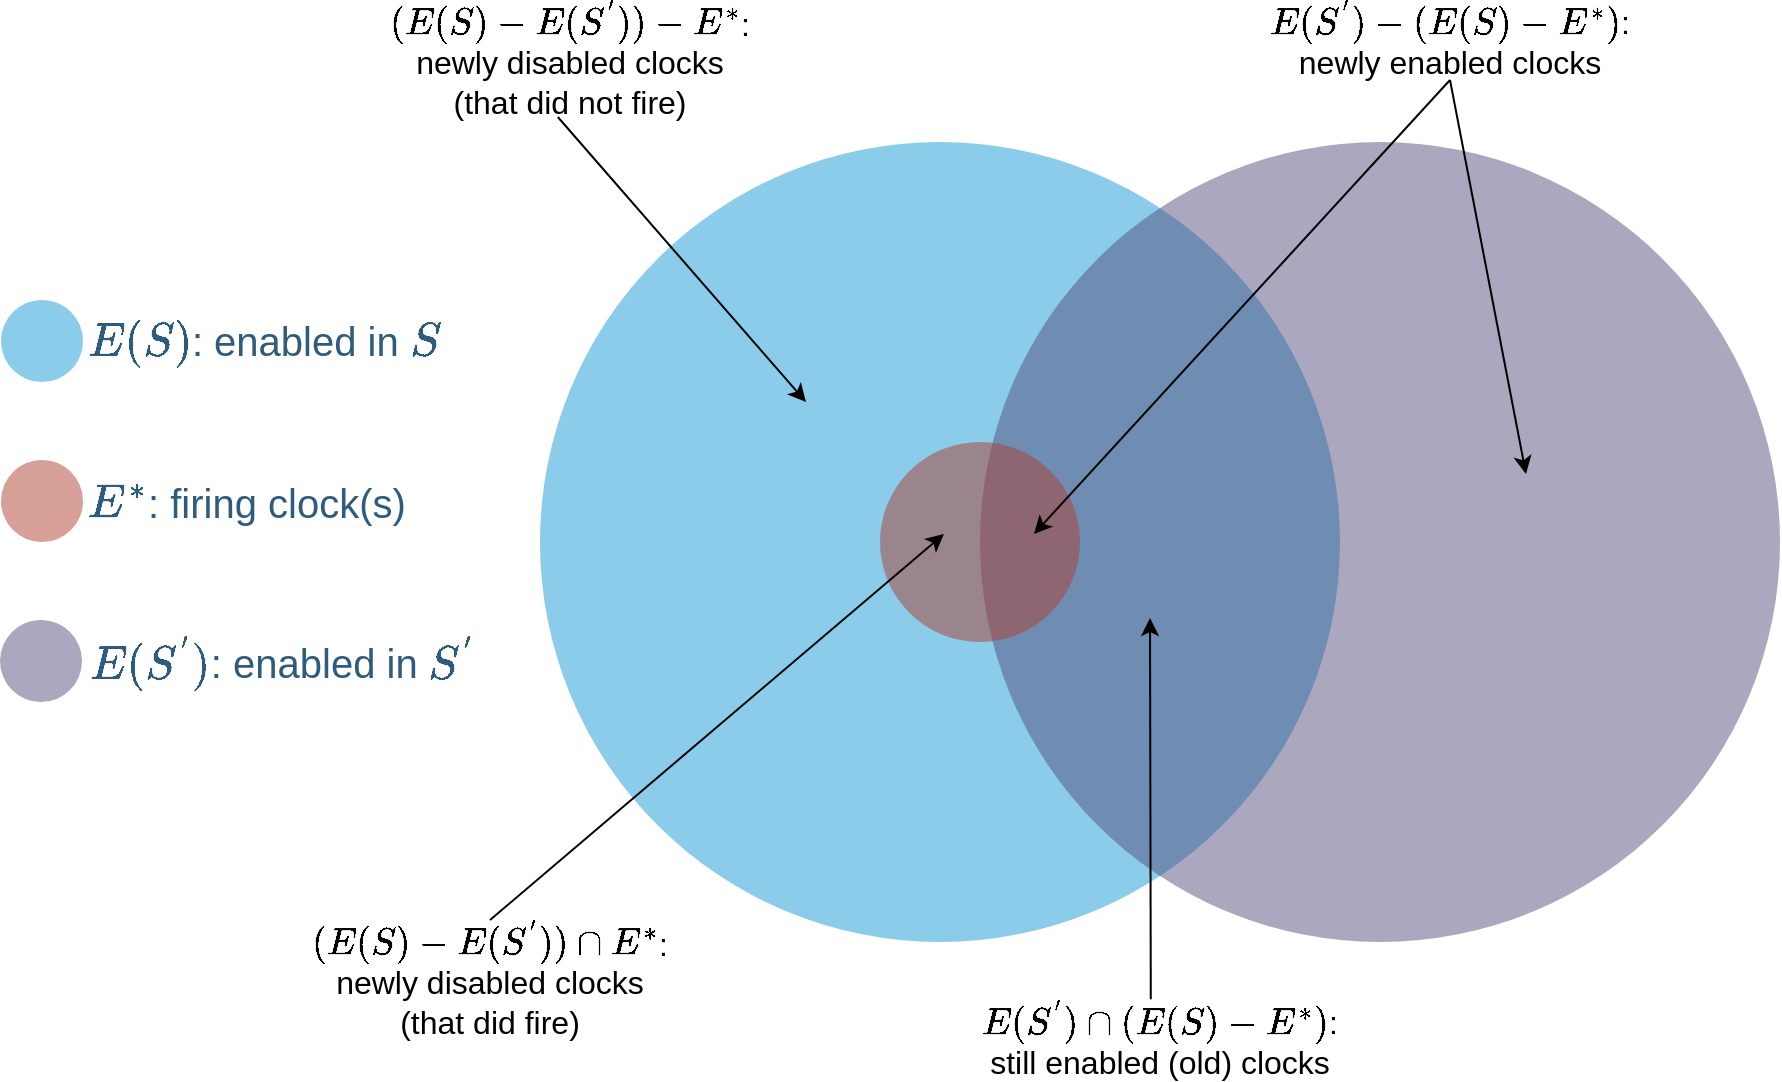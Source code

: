 <mxfile version="24.1.0" type="device">
  <diagram id="3228e29e-7158-1315-38df-8450db1d8a1d" name="Page-1">
    <mxGraphModel dx="2174" dy="1421" grid="1" gridSize="10" guides="1" tooltips="1" connect="1" arrows="1" fold="1" page="1" pageScale="1" pageWidth="1169" pageHeight="827" background="none" math="1" shadow="0">
      <root>
        <mxCell id="0" />
        <mxCell id="1" parent="0" />
        <mxCell id="21653" value="" style="ellipse;whiteSpace=wrap;html=1;aspect=fixed;rounded=1;shadow=0;glass=0;labelBackgroundColor=none;strokeColor=none;strokeWidth=2;fillColor=#1699D3;gradientColor=none;fontFamily=Helvetica;fontSize=25;fontColor=#2F5B7C;align=left;opacity=50;labelPosition=right;verticalLabelPosition=middle;verticalAlign=middle;" parent="1" vertex="1">
          <mxGeometry x="60.5" y="240" width="41" height="41" as="geometry" />
        </mxCell>
        <mxCell id="21655" value="" style="ellipse;whiteSpace=wrap;html=1;aspect=fixed;rounded=1;shadow=0;glass=0;labelBackgroundColor=none;strokeColor=none;strokeWidth=2;fillColor=#56517E;gradientColor=none;fontFamily=Helvetica;fontSize=25;fontColor=#2F5B7C;align=left;opacity=50;labelPosition=right;verticalLabelPosition=middle;verticalAlign=middle;" parent="1" vertex="1">
          <mxGeometry x="60" y="400" width="41" height="41" as="geometry" />
        </mxCell>
        <mxCell id="21657" value="" style="ellipse;whiteSpace=wrap;html=1;aspect=fixed;rounded=1;shadow=0;glass=0;labelBackgroundColor=none;strokeColor=none;strokeWidth=2;fillColor=#AE4132;gradientColor=none;fontFamily=Helvetica;fontSize=25;fontColor=#2F5B7C;align=left;opacity=50;labelPosition=right;verticalLabelPosition=middle;verticalAlign=middle;" parent="1" vertex="1">
          <mxGeometry x="60.5" y="320" width="41" height="41" as="geometry" />
        </mxCell>
        <mxCell id="21661" value="" style="ellipse;whiteSpace=wrap;html=1;aspect=fixed;rounded=1;shadow=0;glass=0;labelBackgroundColor=#FFFFFF;strokeColor=none;strokeWidth=2;fillColor=#1699D3;gradientColor=none;fontFamily=Helvetica;fontSize=25;fontColor=#2F5B7C;align=left;opacity=50;" parent="1" vertex="1">
          <mxGeometry x="329.996" y="161" width="400" height="400" as="geometry" />
        </mxCell>
        <mxCell id="21662" value="" style="ellipse;whiteSpace=wrap;html=1;aspect=fixed;rounded=1;shadow=0;glass=0;labelBackgroundColor=#FFFFFF;strokeColor=none;strokeWidth=2;fillColor=#56517E;gradientColor=none;fontFamily=Helvetica;fontSize=25;fontColor=#2F5B7C;align=left;opacity=50;" parent="1" vertex="1">
          <mxGeometry x="550" y="160.998" width="400" height="400" as="geometry" />
        </mxCell>
        <mxCell id="21663" value="" style="ellipse;whiteSpace=wrap;html=1;aspect=fixed;rounded=1;shadow=0;glass=0;labelBackgroundColor=#FFFFFF;strokeColor=none;strokeWidth=2;fillColor=#AE4132;gradientColor=none;fontFamily=Helvetica;fontSize=25;fontColor=#2F5B7C;align=left;opacity=50;" parent="1" vertex="1">
          <mxGeometry x="499.995" y="311.0" width="100" height="100" as="geometry" />
        </mxCell>
        <mxCell id="RTXxixA2YnRlsQULsE_I-21685" value="&lt;font style=&quot;font-size: 16px;&quot;&gt;\((E(S)-E(S^{&#39;}))-E^{*}\): newly disabled clocks &lt;br&gt;(that did not fire)&lt;/font&gt;" style="text;html=1;align=center;verticalAlign=middle;whiteSpace=wrap;rounded=0;" parent="1" vertex="1">
          <mxGeometry x="240" y="90" width="210" height="60" as="geometry" />
        </mxCell>
        <mxCell id="RTXxixA2YnRlsQULsE_I-21690" value="" style="endArrow=classic;html=1;rounded=0;exitX=0.471;exitY=0.975;exitDx=0;exitDy=0;exitPerimeter=0;strokeWidth=1;" parent="1" source="RTXxixA2YnRlsQULsE_I-21685" edge="1">
          <mxGeometry width="50" height="50" relative="1" as="geometry">
            <mxPoint x="510" y="350" as="sourcePoint" />
            <mxPoint x="463" y="291" as="targetPoint" />
          </mxGeometry>
        </mxCell>
        <mxCell id="RTXxixA2YnRlsQULsE_I-21691" value="&lt;font style=&quot;font-size: 16px;&quot;&gt;\(E(S^{&#39;})-(E(S)-E^{*}) \): newly enabled clocks&lt;/font&gt;" style="text;html=1;align=center;verticalAlign=middle;whiteSpace=wrap;rounded=0;" parent="1" vertex="1">
          <mxGeometry x="680" y="90" width="210" height="40" as="geometry" />
        </mxCell>
        <mxCell id="RTXxixA2YnRlsQULsE_I-21692" value="" style="endArrow=classic;html=1;rounded=0;exitX=0.5;exitY=1;exitDx=0;exitDy=0;strokeWidth=1;" parent="1" source="RTXxixA2YnRlsQULsE_I-21691" edge="1">
          <mxGeometry width="50" height="50" relative="1" as="geometry">
            <mxPoint x="309" y="149" as="sourcePoint" />
            <mxPoint x="577" y="357" as="targetPoint" />
          </mxGeometry>
        </mxCell>
        <mxCell id="RTXxixA2YnRlsQULsE_I-21693" value="" style="endArrow=classic;html=1;rounded=0;exitX=0.5;exitY=1;exitDx=0;exitDy=0;strokeWidth=1;" parent="1" source="RTXxixA2YnRlsQULsE_I-21691" edge="1">
          <mxGeometry width="50" height="50" relative="1" as="geometry">
            <mxPoint x="775" y="130" as="sourcePoint" />
            <mxPoint x="823" y="327" as="targetPoint" />
          </mxGeometry>
        </mxCell>
        <mxCell id="RTXxixA2YnRlsQULsE_I-21694" value="&lt;font style=&quot;font-size: 16px;&quot;&gt;\(E(S^{&#39;})\cap(E(S)-E^{*})\): still enabled (old) clocks&lt;/font&gt;" style="text;html=1;align=center;verticalAlign=middle;whiteSpace=wrap;rounded=0;" parent="1" vertex="1">
          <mxGeometry x="540" y="590" width="200" height="40" as="geometry" />
        </mxCell>
        <mxCell id="RTXxixA2YnRlsQULsE_I-21695" value="" style="endArrow=classic;html=1;rounded=0;exitX=0.477;exitY=-0.01;exitDx=0;exitDy=0;exitPerimeter=0;strokeWidth=1;" parent="1" source="RTXxixA2YnRlsQULsE_I-21694" edge="1">
          <mxGeometry width="50" height="50" relative="1" as="geometry">
            <mxPoint x="349" y="139" as="sourcePoint" />
            <mxPoint x="635" y="399" as="targetPoint" />
          </mxGeometry>
        </mxCell>
        <mxCell id="RTXxixA2YnRlsQULsE_I-21696" value="&lt;font style=&quot;font-size: 16px;&quot;&gt;\((E(S)-E(S^{&#39;}))\cap E^{*}\): newly disabled clocks &lt;br&gt;(that did fire)&lt;/font&gt;" style="text;html=1;align=center;verticalAlign=middle;whiteSpace=wrap;rounded=0;" parent="1" vertex="1">
          <mxGeometry x="200" y="550" width="210" height="60" as="geometry" />
        </mxCell>
        <mxCell id="RTXxixA2YnRlsQULsE_I-21697" value="" style="endArrow=classic;html=1;rounded=0;exitX=0.5;exitY=0;exitDx=0;exitDy=0;strokeWidth=1;" parent="1" source="RTXxixA2YnRlsQULsE_I-21696" edge="1">
          <mxGeometry width="50" height="50" relative="1" as="geometry">
            <mxPoint x="645" y="640" as="sourcePoint" />
            <mxPoint x="532" y="357" as="targetPoint" />
          </mxGeometry>
        </mxCell>
        <mxCell id="RTXxixA2YnRlsQULsE_I-21698" value="&lt;span style=&quot;color: rgb(47, 91, 124); font-size: 20px; text-align: left;&quot;&gt;\(E(S)\): enabled in \(S\)&lt;/span&gt;" style="text;html=1;align=center;verticalAlign=middle;whiteSpace=wrap;rounded=0;" parent="1" vertex="1">
          <mxGeometry x="101.5" y="245.5" width="180" height="30" as="geometry" />
        </mxCell>
        <mxCell id="RTXxixA2YnRlsQULsE_I-21699" value="&lt;span style=&quot;color: rgb(47, 91, 124); font-size: 20px; text-align: left;&quot;&gt;\(E(S^{&#39;})\): enabled in \(S^{&#39;}\)&lt;/span&gt;" style="text;html=1;align=center;verticalAlign=middle;whiteSpace=wrap;rounded=0;" parent="1" vertex="1">
          <mxGeometry x="101.5" y="405.5" width="198.5" height="30" as="geometry" />
        </mxCell>
        <mxCell id="RTXxixA2YnRlsQULsE_I-21700" value="&lt;span style=&quot;color: rgb(47, 91, 124); font-size: 20px; text-align: left;&quot;&gt;\(E^{*}\): firing clock(s)&lt;/span&gt;" style="text;html=1;align=center;verticalAlign=middle;whiteSpace=wrap;rounded=0;" parent="1" vertex="1">
          <mxGeometry x="101.5" y="325.5" width="162.5" height="30" as="geometry" />
        </mxCell>
      </root>
    </mxGraphModel>
  </diagram>
</mxfile>
